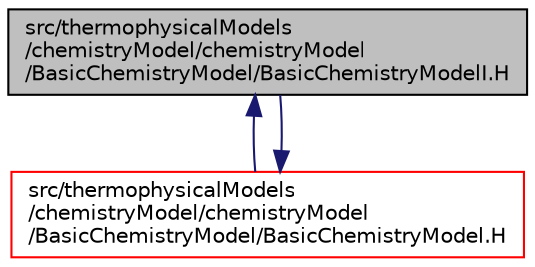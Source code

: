 digraph "src/thermophysicalModels/chemistryModel/chemistryModel/BasicChemistryModel/BasicChemistryModelI.H"
{
  bgcolor="transparent";
  edge [fontname="Helvetica",fontsize="10",labelfontname="Helvetica",labelfontsize="10"];
  node [fontname="Helvetica",fontsize="10",shape=record];
  Node1 [label="src/thermophysicalModels\l/chemistryModel/chemistryModel\l/BasicChemistryModel/BasicChemistryModelI.H",height=0.2,width=0.4,color="black", fillcolor="grey75", style="filled" fontcolor="black"];
  Node1 -> Node2 [dir="back",color="midnightblue",fontsize="10",style="solid",fontname="Helvetica"];
  Node2 [label="src/thermophysicalModels\l/chemistryModel/chemistryModel\l/BasicChemistryModel/BasicChemistryModel.H",height=0.2,width=0.4,color="red",URL="$BasicChemistryModel_8H.html"];
  Node2 -> Node1 [dir="back",color="midnightblue",fontsize="10",style="solid",fontname="Helvetica"];
}
